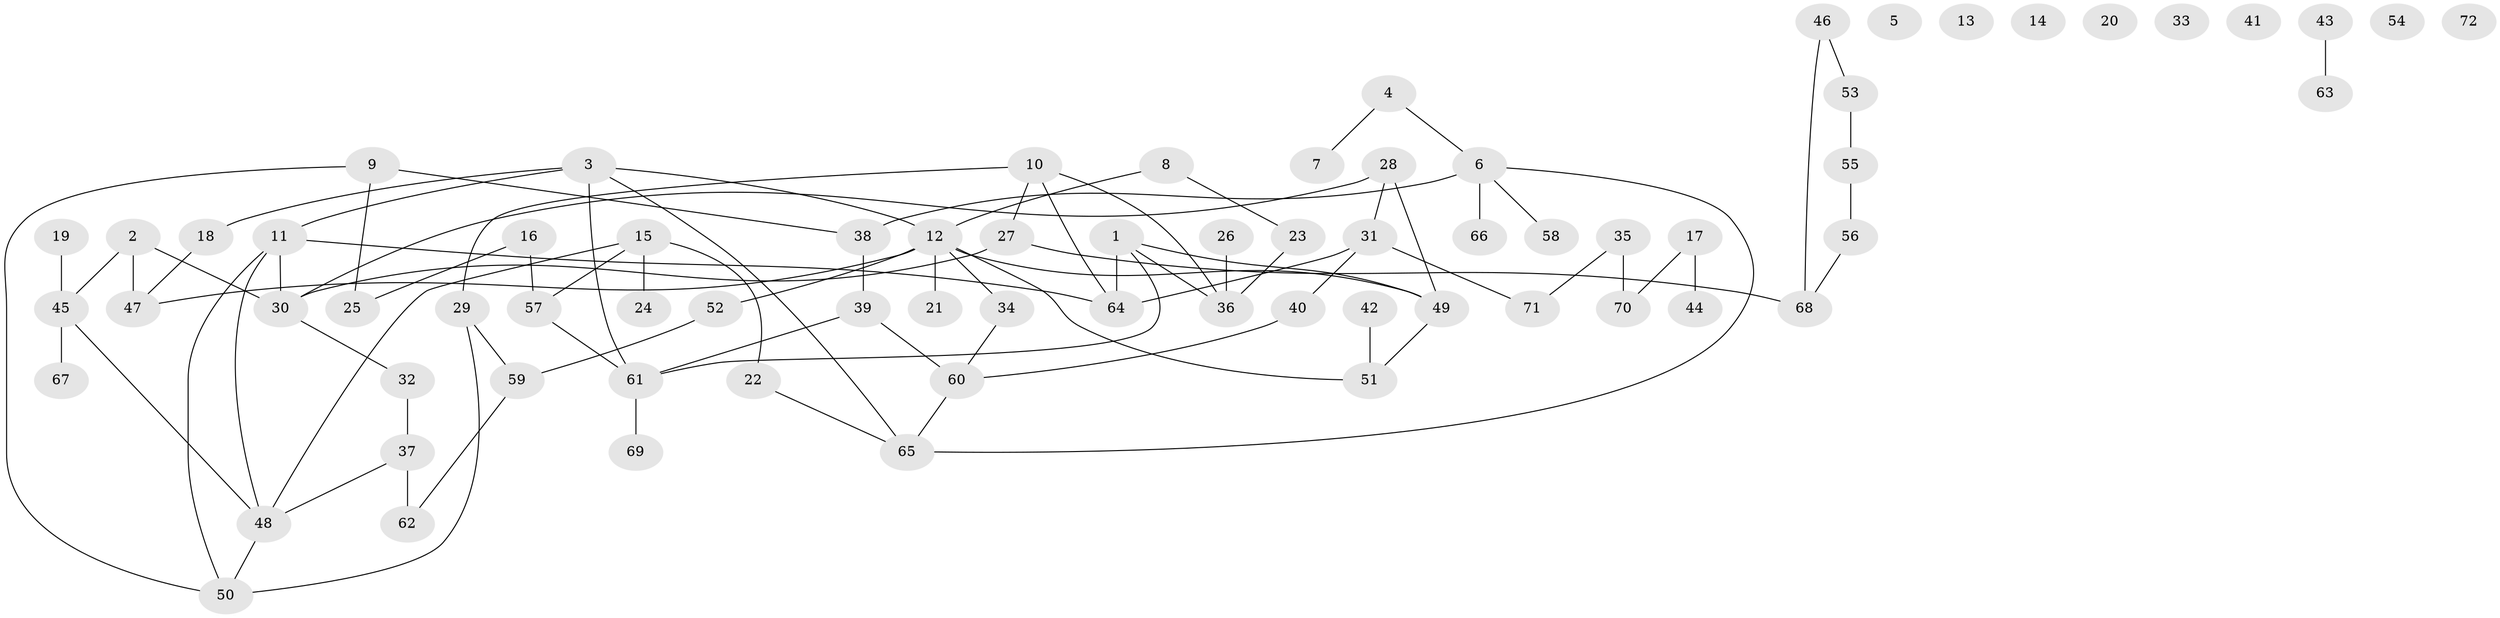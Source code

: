 // Generated by graph-tools (version 1.1) at 2025/25/03/09/25 03:25:17]
// undirected, 72 vertices, 87 edges
graph export_dot {
graph [start="1"]
  node [color=gray90,style=filled];
  1;
  2;
  3;
  4;
  5;
  6;
  7;
  8;
  9;
  10;
  11;
  12;
  13;
  14;
  15;
  16;
  17;
  18;
  19;
  20;
  21;
  22;
  23;
  24;
  25;
  26;
  27;
  28;
  29;
  30;
  31;
  32;
  33;
  34;
  35;
  36;
  37;
  38;
  39;
  40;
  41;
  42;
  43;
  44;
  45;
  46;
  47;
  48;
  49;
  50;
  51;
  52;
  53;
  54;
  55;
  56;
  57;
  58;
  59;
  60;
  61;
  62;
  63;
  64;
  65;
  66;
  67;
  68;
  69;
  70;
  71;
  72;
  1 -- 36;
  1 -- 49;
  1 -- 61;
  1 -- 64;
  2 -- 30;
  2 -- 45;
  2 -- 47;
  3 -- 11;
  3 -- 12;
  3 -- 18;
  3 -- 61;
  3 -- 65;
  4 -- 6;
  4 -- 7;
  6 -- 38;
  6 -- 58;
  6 -- 65;
  6 -- 66;
  8 -- 12;
  8 -- 23;
  9 -- 25;
  9 -- 38;
  9 -- 50;
  10 -- 27;
  10 -- 29;
  10 -- 36;
  10 -- 64;
  11 -- 30;
  11 -- 48;
  11 -- 50;
  11 -- 64;
  12 -- 21;
  12 -- 34;
  12 -- 47;
  12 -- 49;
  12 -- 51;
  12 -- 52;
  15 -- 22;
  15 -- 24;
  15 -- 48;
  15 -- 57;
  16 -- 25;
  16 -- 57;
  17 -- 44;
  17 -- 70;
  18 -- 47;
  19 -- 45;
  22 -- 65;
  23 -- 36;
  26 -- 36;
  27 -- 30;
  27 -- 68;
  28 -- 30;
  28 -- 31;
  28 -- 49;
  29 -- 50;
  29 -- 59;
  30 -- 32;
  31 -- 40;
  31 -- 64;
  31 -- 71;
  32 -- 37;
  34 -- 60;
  35 -- 70;
  35 -- 71;
  37 -- 48;
  37 -- 62;
  38 -- 39;
  39 -- 60;
  39 -- 61;
  40 -- 60;
  42 -- 51;
  43 -- 63;
  45 -- 48;
  45 -- 67;
  46 -- 53;
  46 -- 68;
  48 -- 50;
  49 -- 51;
  52 -- 59;
  53 -- 55;
  55 -- 56;
  56 -- 68;
  57 -- 61;
  59 -- 62;
  60 -- 65;
  61 -- 69;
}
